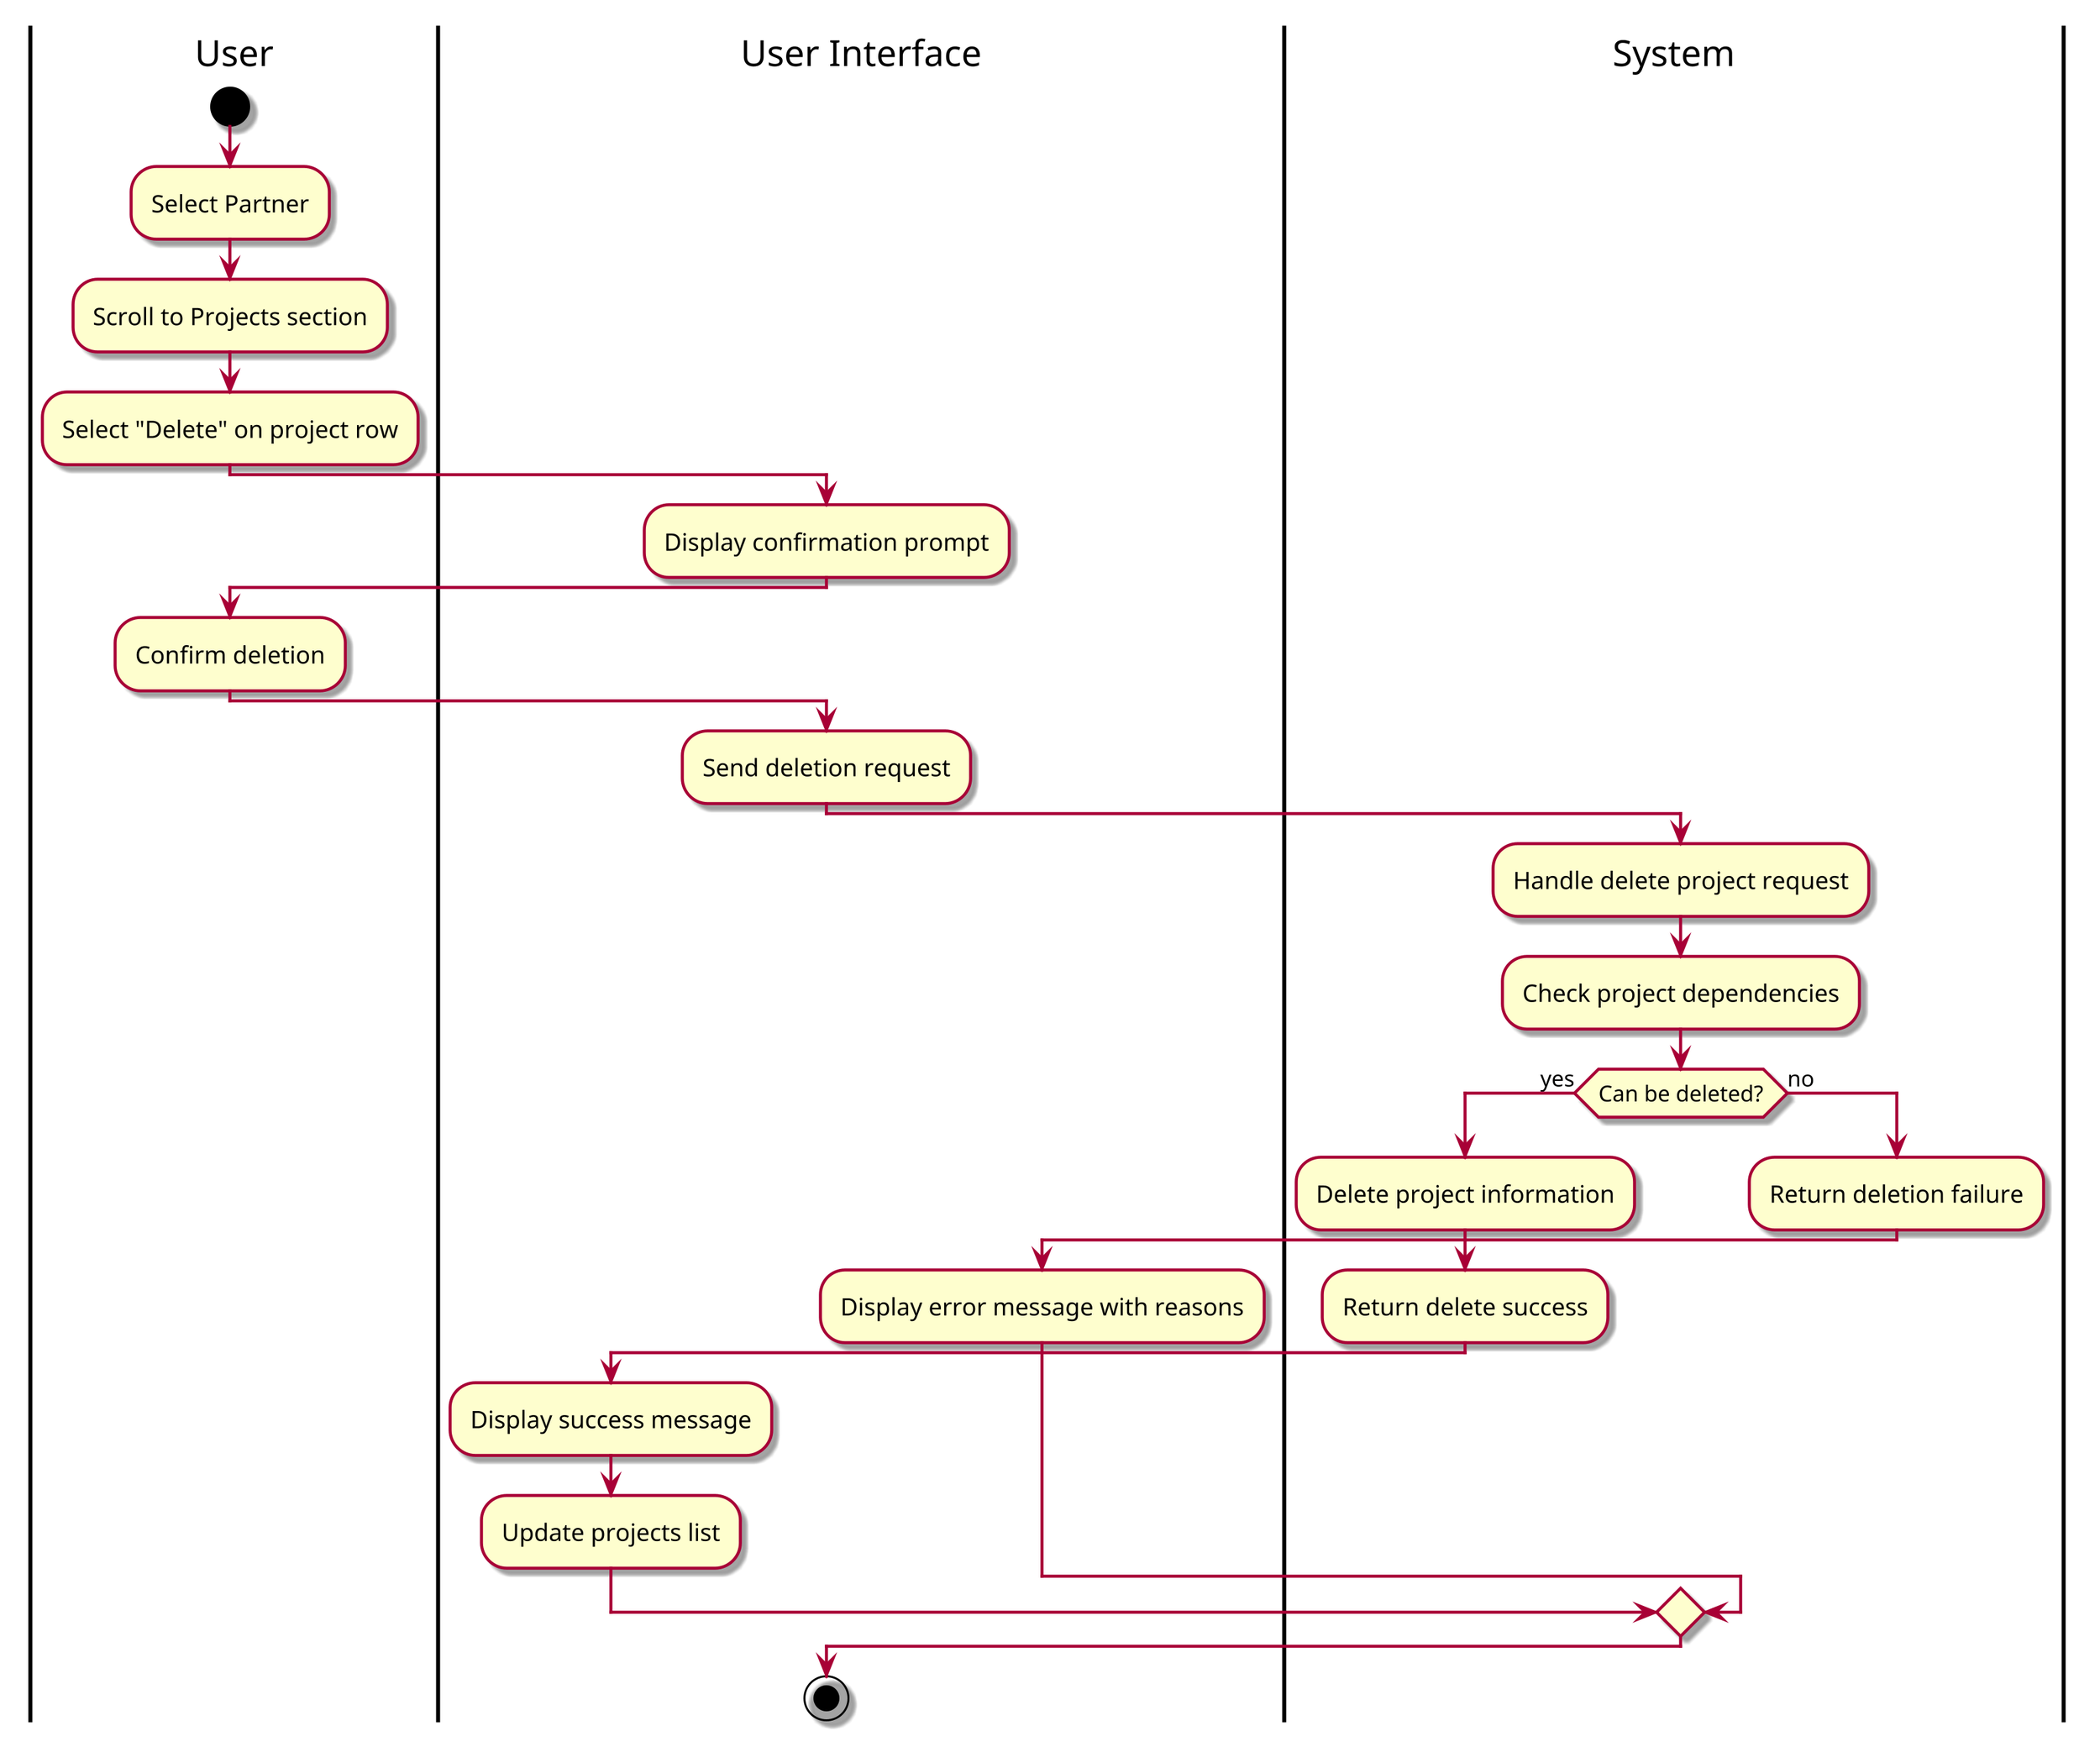 @startuml Delete Project
skin rose
scale 3

|User|
start
:Select Partner;
:Scroll to Projects section;
:Select "Delete" on project row;
|User Interface|
:Display confirmation prompt;
|User|
:Confirm deletion;
|User Interface|
:Send deletion request;
|System|
:Handle delete project request;
:Check project dependencies;
if (Can be deleted?) then (yes)
  :Delete project information;
  :Return delete success;
  |User Interface|
  :Display success message;
  :Update projects list;
else (no)
  |System|
  :Return deletion failure;
  |User Interface|
  :Display error message with reasons;
endif
stop

@enduml